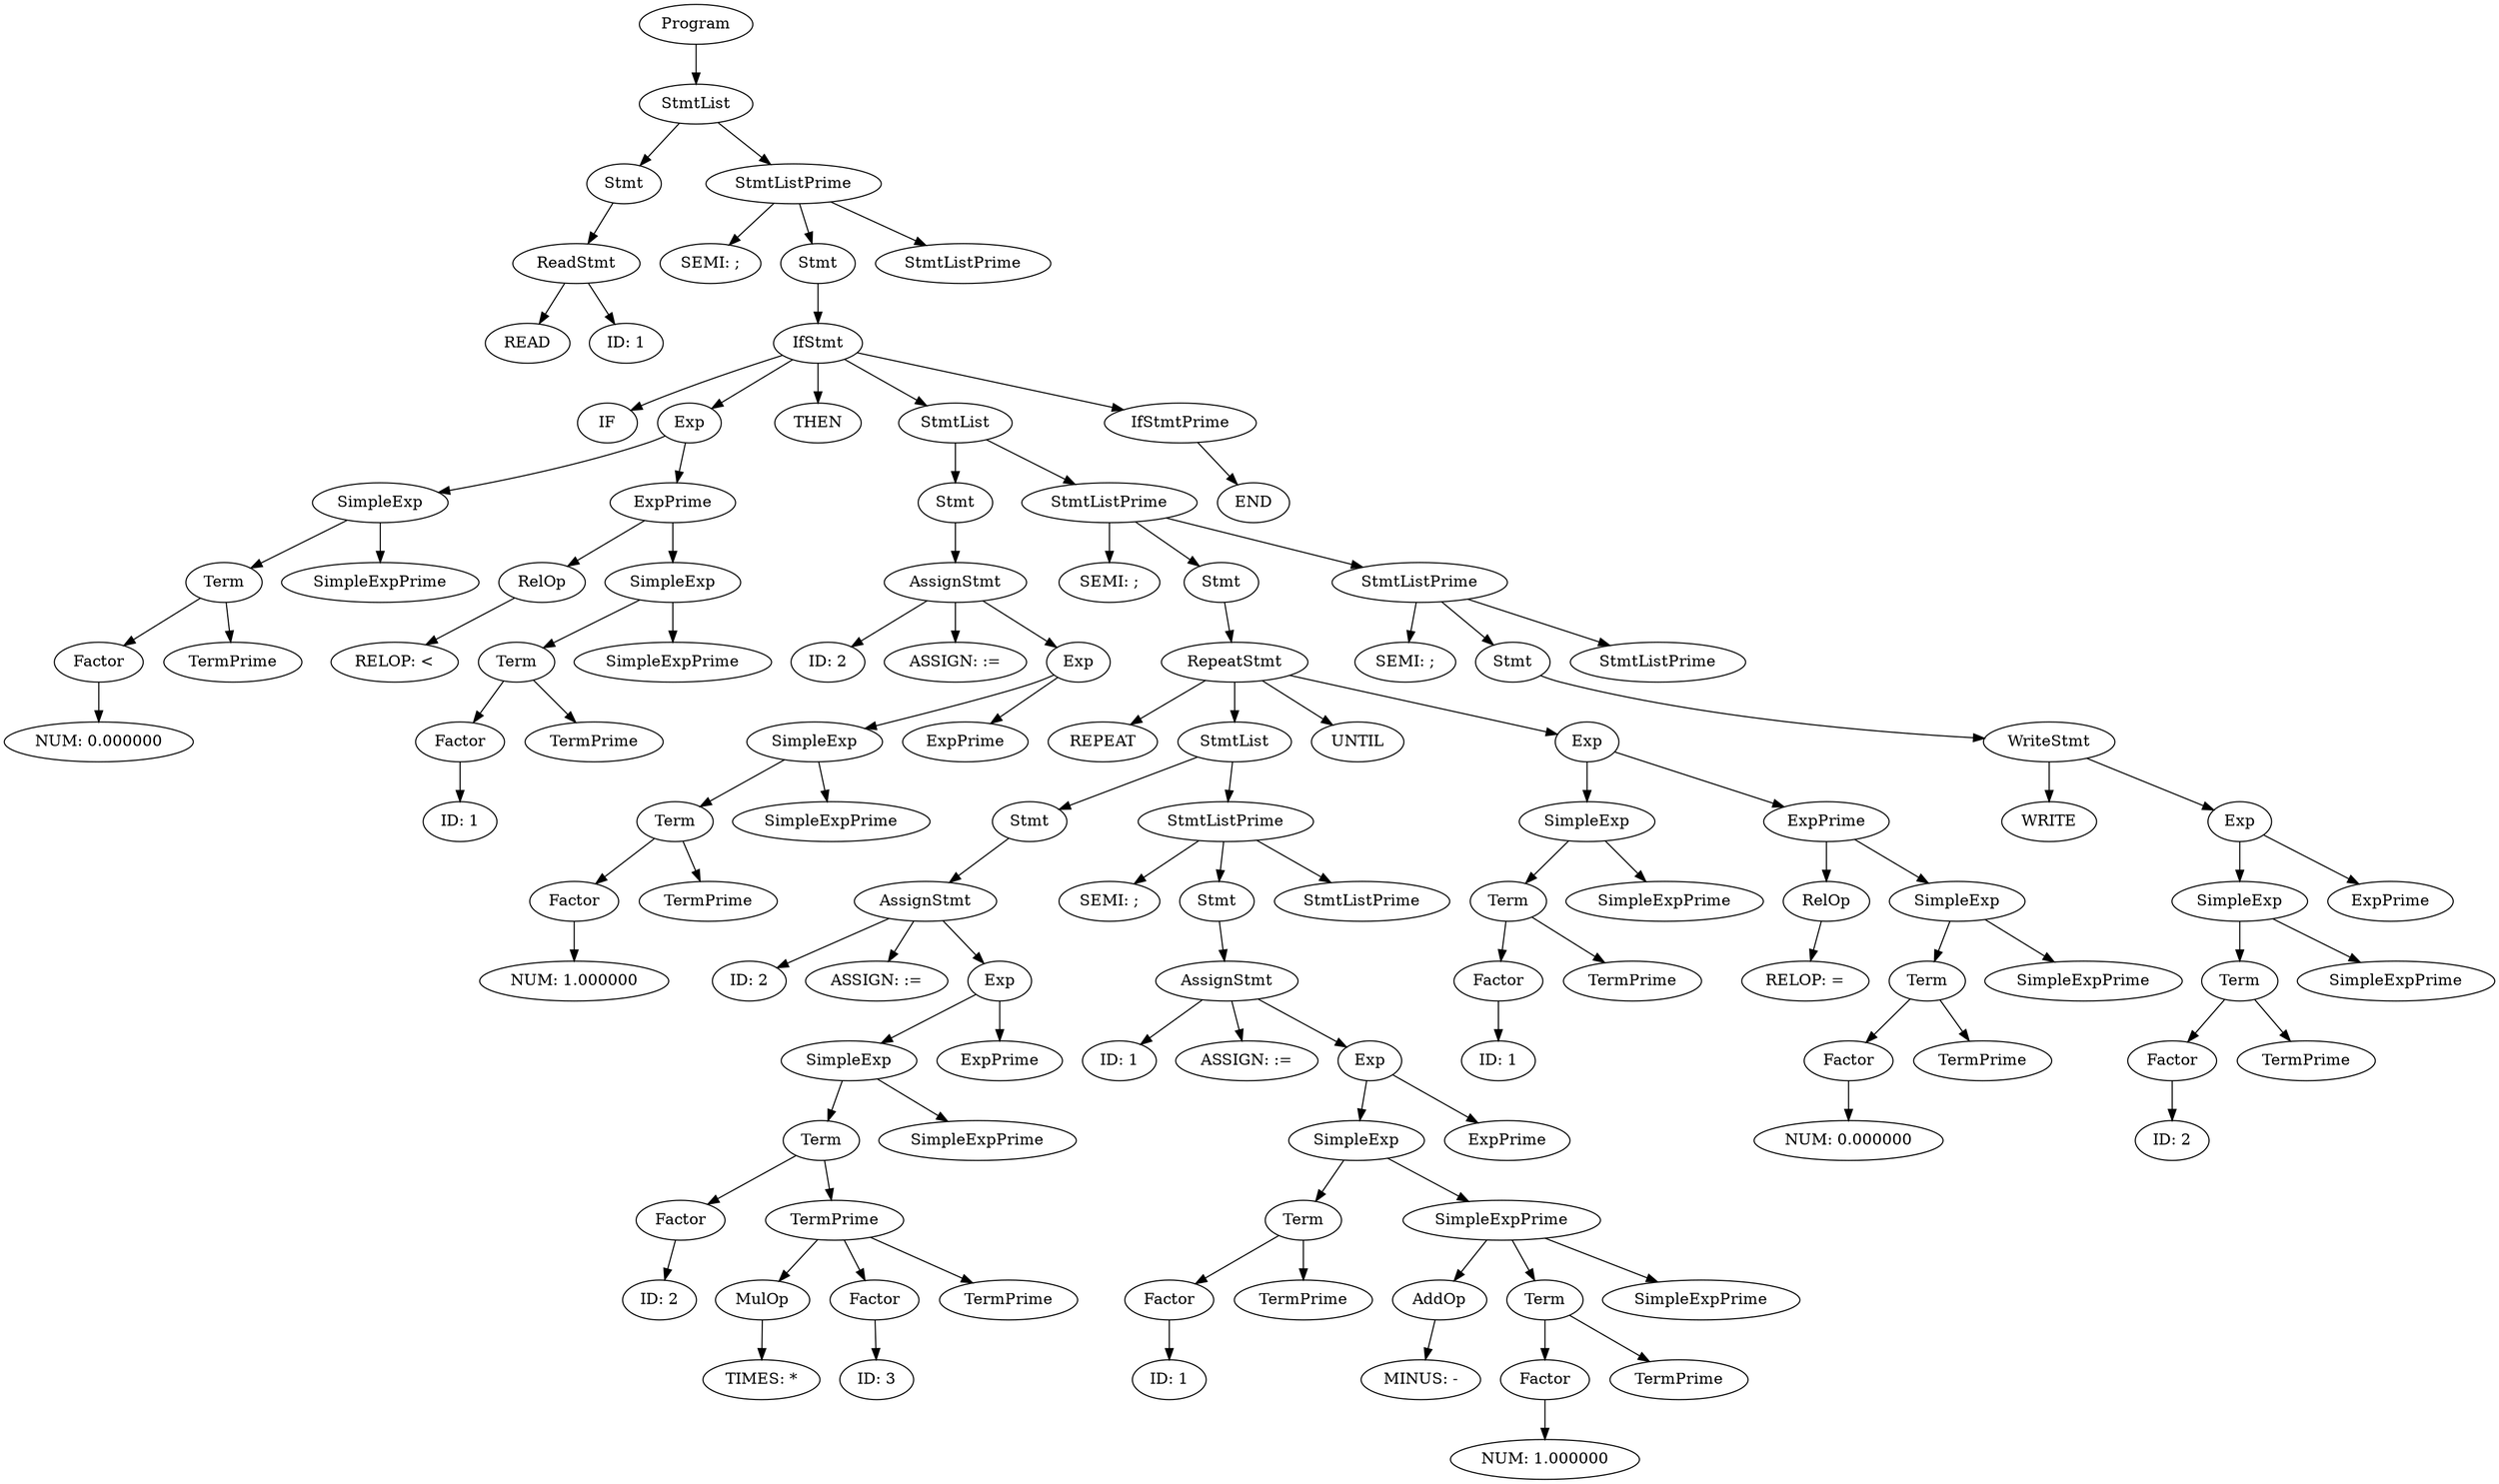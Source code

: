 digraph AST {
"0x560ab052f480" [label="Program"];
"0x560ab052f480" -> "0x560ab052f5c0";
"0x560ab052f5c0" [label="StmtList"];
"0x560ab052f5c0" -> "0x560ab052f700";
"0x560ab052f700" [label="Stmt"];
"0x560ab052f700" -> "0x560ab052f840";
"0x560ab052f840" [label="ReadStmt"];
"0x560ab052f840" -> "0x560ab052f980";
"0x560ab052f980" [label="READ"];
"0x560ab052f840" -> "0x560ab052fac0";
"0x560ab052fac0" [label="ID: 1"];
"0x560ab052f5c0" -> "0x560ab052fc00";
"0x560ab052fc00" [label="StmtListPrime"];
"0x560ab052fc00" -> "0x560ab052fd40";
"0x560ab052fd40" [label="SEMI: ;"];
"0x560ab052fc00" -> "0x560ab052fe80";
"0x560ab052fe80" [label="Stmt"];
"0x560ab052fe80" -> "0x560ab052ffc0";
"0x560ab052ffc0" [label="IfStmt"];
"0x560ab052ffc0" -> "0x560ab0530100";
"0x560ab0530100" [label="IF"];
"0x560ab052ffc0" -> "0x560ab0530240";
"0x560ab0530240" [label="Exp"];
"0x560ab0530240" -> "0x560ab0530380";
"0x560ab0530380" [label="SimpleExp"];
"0x560ab0530380" -> "0x560ab05304c0";
"0x560ab05304c0" [label="Term"];
"0x560ab05304c0" -> "0x560ab0530600";
"0x560ab0530600" [label="Factor"];
"0x560ab0530600" -> "0x560ab0530740";
"0x560ab0530740" [label="NUM: 0.000000"];
"0x560ab05304c0" -> "0x560ab0530880";
"0x560ab0530880" [label="TermPrime"];
"0x560ab0530380" -> "0x560ab05309c0";
"0x560ab05309c0" [label="SimpleExpPrime"];
"0x560ab0530240" -> "0x560ab0530b00";
"0x560ab0530b00" [label="ExpPrime"];
"0x560ab0530b00" -> "0x560ab0530c40";
"0x560ab0530c40" [label="RelOp"];
"0x560ab0530c40" -> "0x560ab0530d80";
"0x560ab0530d80" [label="RELOP: <"];
"0x560ab0530b00" -> "0x560ab0530ec0";
"0x560ab0530ec0" [label="SimpleExp"];
"0x560ab0530ec0" -> "0x560ab0531000";
"0x560ab0531000" [label="Term"];
"0x560ab0531000" -> "0x560ab0531140";
"0x560ab0531140" [label="Factor"];
"0x560ab0531140" -> "0x560ab0531280";
"0x560ab0531280" [label="ID: 1"];
"0x560ab0531000" -> "0x560ab05313c0";
"0x560ab05313c0" [label="TermPrime"];
"0x560ab0530ec0" -> "0x560ab0531500";
"0x560ab0531500" [label="SimpleExpPrime"];
"0x560ab052ffc0" -> "0x560ab0531640";
"0x560ab0531640" [label="THEN"];
"0x560ab052ffc0" -> "0x560ab0531780";
"0x560ab0531780" [label="StmtList"];
"0x560ab0531780" -> "0x560ab05318c0";
"0x560ab05318c0" [label="Stmt"];
"0x560ab05318c0" -> "0x560ab0531a00";
"0x560ab0531a00" [label="AssignStmt"];
"0x560ab0531a00" -> "0x560ab0531b40";
"0x560ab0531b40" [label="ID: 2"];
"0x560ab0531a00" -> "0x560ab0531c80";
"0x560ab0531c80" [label="ASSIGN: :="];
"0x560ab0531a00" -> "0x560ab0531dc0";
"0x560ab0531dc0" [label="Exp"];
"0x560ab0531dc0" -> "0x560ab0531f00";
"0x560ab0531f00" [label="SimpleExp"];
"0x560ab0531f00" -> "0x560ab0532040";
"0x560ab0532040" [label="Term"];
"0x560ab0532040" -> "0x560ab0532180";
"0x560ab0532180" [label="Factor"];
"0x560ab0532180" -> "0x560ab05322c0";
"0x560ab05322c0" [label="NUM: 1.000000"];
"0x560ab0532040" -> "0x560ab0532400";
"0x560ab0532400" [label="TermPrime"];
"0x560ab0531f00" -> "0x560ab0532540";
"0x560ab0532540" [label="SimpleExpPrime"];
"0x560ab0531dc0" -> "0x560ab0532680";
"0x560ab0532680" [label="ExpPrime"];
"0x560ab0531780" -> "0x560ab05327c0";
"0x560ab05327c0" [label="StmtListPrime"];
"0x560ab05327c0" -> "0x560ab0532900";
"0x560ab0532900" [label="SEMI: ;"];
"0x560ab05327c0" -> "0x560ab0532a40";
"0x560ab0532a40" [label="Stmt"];
"0x560ab0532a40" -> "0x560ab0532b80";
"0x560ab0532b80" [label="RepeatStmt"];
"0x560ab0532b80" -> "0x560ab0532cc0";
"0x560ab0532cc0" [label="REPEAT"];
"0x560ab0532b80" -> "0x560ab0532e00";
"0x560ab0532e00" [label="StmtList"];
"0x560ab0532e00" -> "0x560ab0532f40";
"0x560ab0532f40" [label="Stmt"];
"0x560ab0532f40" -> "0x560ab0533080";
"0x560ab0533080" [label="AssignStmt"];
"0x560ab0533080" -> "0x560ab05331c0";
"0x560ab05331c0" [label="ID: 2"];
"0x560ab0533080" -> "0x560ab0533300";
"0x560ab0533300" [label="ASSIGN: :="];
"0x560ab0533080" -> "0x560ab0533440";
"0x560ab0533440" [label="Exp"];
"0x560ab0533440" -> "0x560ab0533580";
"0x560ab0533580" [label="SimpleExp"];
"0x560ab0533580" -> "0x560ab05336c0";
"0x560ab05336c0" [label="Term"];
"0x560ab05336c0" -> "0x560ab0533800";
"0x560ab0533800" [label="Factor"];
"0x560ab0533800" -> "0x560ab0533940";
"0x560ab0533940" [label="ID: 2"];
"0x560ab05336c0" -> "0x560ab0533a80";
"0x560ab0533a80" [label="TermPrime"];
"0x560ab0533a80" -> "0x560ab0533bc0";
"0x560ab0533bc0" [label="MulOp"];
"0x560ab0533bc0" -> "0x560ab0533d00";
"0x560ab0533d00" [label="TIMES: *"];
"0x560ab0533a80" -> "0x560ab0533e40";
"0x560ab0533e40" [label="Factor"];
"0x560ab0533e40" -> "0x560ab0533f80";
"0x560ab0533f80" [label="ID: 3"];
"0x560ab0533a80" -> "0x560ab05340c0";
"0x560ab05340c0" [label="TermPrime"];
"0x560ab0533580" -> "0x560ab0534200";
"0x560ab0534200" [label="SimpleExpPrime"];
"0x560ab0533440" -> "0x560ab0534340";
"0x560ab0534340" [label="ExpPrime"];
"0x560ab0532e00" -> "0x560ab0534480";
"0x560ab0534480" [label="StmtListPrime"];
"0x560ab0534480" -> "0x560ab05345c0";
"0x560ab05345c0" [label="SEMI: ;"];
"0x560ab0534480" -> "0x560ab0534700";
"0x560ab0534700" [label="Stmt"];
"0x560ab0534700" -> "0x560ab0534840";
"0x560ab0534840" [label="AssignStmt"];
"0x560ab0534840" -> "0x560ab0534980";
"0x560ab0534980" [label="ID: 1"];
"0x560ab0534840" -> "0x560ab0534ac0";
"0x560ab0534ac0" [label="ASSIGN: :="];
"0x560ab0534840" -> "0x560ab0534c00";
"0x560ab0534c00" [label="Exp"];
"0x560ab0534c00" -> "0x560ab0534d40";
"0x560ab0534d40" [label="SimpleExp"];
"0x560ab0534d40" -> "0x560ab0534e80";
"0x560ab0534e80" [label="Term"];
"0x560ab0534e80" -> "0x560ab0534fc0";
"0x560ab0534fc0" [label="Factor"];
"0x560ab0534fc0" -> "0x560ab0535100";
"0x560ab0535100" [label="ID: 1"];
"0x560ab0534e80" -> "0x560ab0535240";
"0x560ab0535240" [label="TermPrime"];
"0x560ab0534d40" -> "0x560ab0535380";
"0x560ab0535380" [label="SimpleExpPrime"];
"0x560ab0535380" -> "0x560ab05354c0";
"0x560ab05354c0" [label="AddOp"];
"0x560ab05354c0" -> "0x560ab0535600";
"0x560ab0535600" [label="MINUS: -"];
"0x560ab0535380" -> "0x560ab0535740";
"0x560ab0535740" [label="Term"];
"0x560ab0535740" -> "0x560ab0535880";
"0x560ab0535880" [label="Factor"];
"0x560ab0535880" -> "0x560ab05359c0";
"0x560ab05359c0" [label="NUM: 1.000000"];
"0x560ab0535740" -> "0x560ab0535b00";
"0x560ab0535b00" [label="TermPrime"];
"0x560ab0535380" -> "0x560ab0535c40";
"0x560ab0535c40" [label="SimpleExpPrime"];
"0x560ab0534c00" -> "0x560ab0535d80";
"0x560ab0535d80" [label="ExpPrime"];
"0x560ab0534480" -> "0x560ab0535ec0";
"0x560ab0535ec0" [label="StmtListPrime"];
"0x560ab0532b80" -> "0x560ab0536000";
"0x560ab0536000" [label="UNTIL"];
"0x560ab0532b80" -> "0x560ab0536140";
"0x560ab0536140" [label="Exp"];
"0x560ab0536140" -> "0x560ab0536280";
"0x560ab0536280" [label="SimpleExp"];
"0x560ab0536280" -> "0x560ab05363c0";
"0x560ab05363c0" [label="Term"];
"0x560ab05363c0" -> "0x560ab0536500";
"0x560ab0536500" [label="Factor"];
"0x560ab0536500" -> "0x560ab0536640";
"0x560ab0536640" [label="ID: 1"];
"0x560ab05363c0" -> "0x560ab0536780";
"0x560ab0536780" [label="TermPrime"];
"0x560ab0536280" -> "0x560ab05368c0";
"0x560ab05368c0" [label="SimpleExpPrime"];
"0x560ab0536140" -> "0x560ab0536a00";
"0x560ab0536a00" [label="ExpPrime"];
"0x560ab0536a00" -> "0x560ab0536b40";
"0x560ab0536b40" [label="RelOp"];
"0x560ab0536b40" -> "0x560ab0536c80";
"0x560ab0536c80" [label="RELOP: ="];
"0x560ab0536a00" -> "0x560ab0536dc0";
"0x560ab0536dc0" [label="SimpleExp"];
"0x560ab0536dc0" -> "0x560ab0536f00";
"0x560ab0536f00" [label="Term"];
"0x560ab0536f00" -> "0x560ab0537040";
"0x560ab0537040" [label="Factor"];
"0x560ab0537040" -> "0x560ab0537180";
"0x560ab0537180" [label="NUM: 0.000000"];
"0x560ab0536f00" -> "0x560ab05372c0";
"0x560ab05372c0" [label="TermPrime"];
"0x560ab0536dc0" -> "0x560ab0537400";
"0x560ab0537400" [label="SimpleExpPrime"];
"0x560ab05327c0" -> "0x560ab0537540";
"0x560ab0537540" [label="StmtListPrime"];
"0x560ab0537540" -> "0x560ab0537680";
"0x560ab0537680" [label="SEMI: ;"];
"0x560ab0537540" -> "0x560ab05377c0";
"0x560ab05377c0" [label="Stmt"];
"0x560ab05377c0" -> "0x560ab0537900";
"0x560ab0537900" [label="WriteStmt"];
"0x560ab0537900" -> "0x560ab0537a40";
"0x560ab0537a40" [label="WRITE"];
"0x560ab0537900" -> "0x560ab0537b80";
"0x560ab0537b80" [label="Exp"];
"0x560ab0537b80" -> "0x560ab0537cc0";
"0x560ab0537cc0" [label="SimpleExp"];
"0x560ab0537cc0" -> "0x560ab0537e00";
"0x560ab0537e00" [label="Term"];
"0x560ab0537e00" -> "0x560ab0537f40";
"0x560ab0537f40" [label="Factor"];
"0x560ab0537f40" -> "0x560ab0538080";
"0x560ab0538080" [label="ID: 2"];
"0x560ab0537e00" -> "0x560ab05381c0";
"0x560ab05381c0" [label="TermPrime"];
"0x560ab0537cc0" -> "0x560ab0538300";
"0x560ab0538300" [label="SimpleExpPrime"];
"0x560ab0537b80" -> "0x560ab0538440";
"0x560ab0538440" [label="ExpPrime"];
"0x560ab0537540" -> "0x560ab0538580";
"0x560ab0538580" [label="StmtListPrime"];
"0x560ab052ffc0" -> "0x560ab05386c0";
"0x560ab05386c0" [label="IfStmtPrime"];
"0x560ab05386c0" -> "0x560ab0538800";
"0x560ab0538800" [label="END"];
"0x560ab052fc00" -> "0x560ab0538940";
"0x560ab0538940" [label="StmtListPrime"];
}
